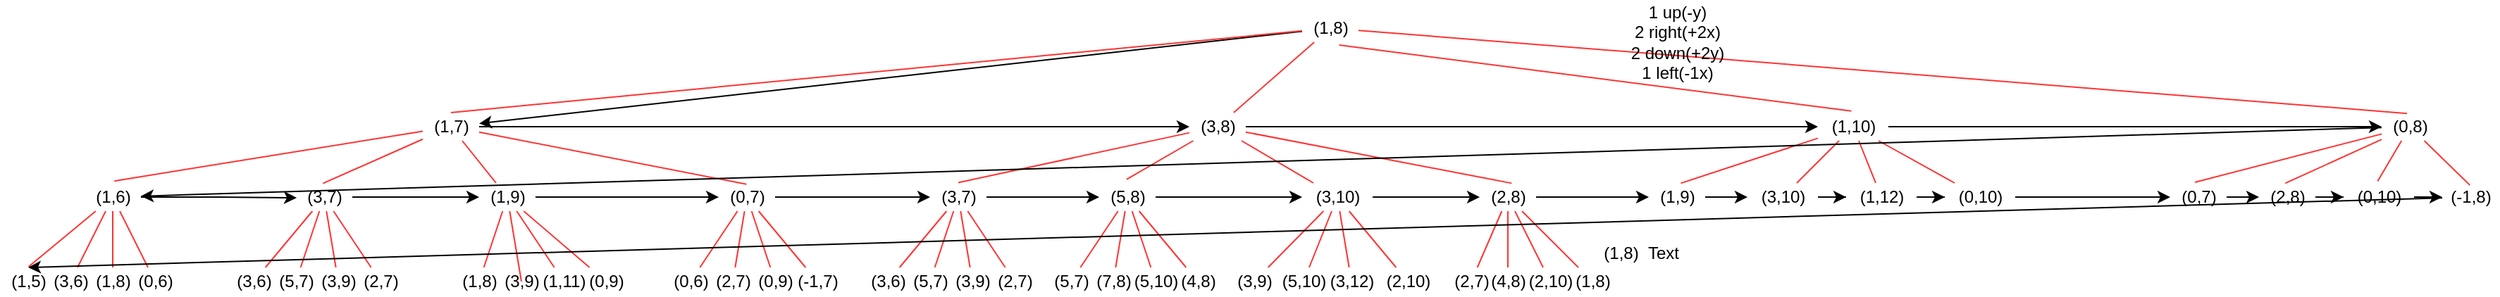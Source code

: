 <mxfile version="15.9.6" type="github"><diagram id="B6k4CGEWawJxauF2pvro" name="Page-1"><mxGraphModel dx="1808" dy="1735" grid="1" gridSize="10" guides="1" tooltips="1" connect="1" arrows="1" fold="1" page="1" pageScale="1" pageWidth="827" pageHeight="1169" math="0" shadow="0"><root><mxCell id="0"/><mxCell id="1" parent="0"/><mxCell id="XFS7TE2Zkw54wjg-TtOD-16" style="rounded=0;orthogonalLoop=1;jettySize=auto;html=1;" edge="1" parent="1" source="AMGMr02-MeVEU1D3Fm2n-2" target="AMGMr02-MeVEU1D3Fm2n-4"><mxGeometry relative="1" as="geometry"/></mxCell><mxCell id="XFS7TE2Zkw54wjg-TtOD-75" style="edgeStyle=none;rounded=0;orthogonalLoop=1;jettySize=auto;html=1;endArrow=none;endFill=0;strokeColor=#FF3333;fillColor=#f8cecc;" edge="1" parent="1" source="AMGMr02-MeVEU1D3Fm2n-2" target="AMGMr02-MeVEU1D3Fm2n-5"><mxGeometry relative="1" as="geometry"/></mxCell><mxCell id="XFS7TE2Zkw54wjg-TtOD-76" style="edgeStyle=none;rounded=0;orthogonalLoop=1;jettySize=auto;html=1;endArrow=none;endFill=0;strokeColor=#FF3333;entryX=0.5;entryY=0;entryDx=0;entryDy=0;entryPerimeter=0;" edge="1" parent="1" source="AMGMr02-MeVEU1D3Fm2n-2" target="AMGMr02-MeVEU1D3Fm2n-4"><mxGeometry relative="1" as="geometry"><mxPoint x="310" y="-30" as="sourcePoint"/></mxGeometry></mxCell><mxCell id="XFS7TE2Zkw54wjg-TtOD-77" style="edgeStyle=none;rounded=0;orthogonalLoop=1;jettySize=auto;html=1;endArrow=none;endFill=0;strokeColor=#FF3333;entryX=0.474;entryY=-0.057;entryDx=0;entryDy=0;entryPerimeter=0;exitX=0.657;exitY=1.1;exitDx=0;exitDy=0;exitPerimeter=0;" edge="1" parent="1" source="AMGMr02-MeVEU1D3Fm2n-2" target="AMGMr02-MeVEU1D3Fm2n-6"><mxGeometry relative="1" as="geometry"/></mxCell><mxCell id="XFS7TE2Zkw54wjg-TtOD-78" style="edgeStyle=none;rounded=0;orthogonalLoop=1;jettySize=auto;html=1;entryX=0.45;entryY=0.029;entryDx=0;entryDy=0;entryPerimeter=0;endArrow=none;endFill=0;strokeColor=#FF3333;" edge="1" parent="1" source="AMGMr02-MeVEU1D3Fm2n-2" target="AMGMr02-MeVEU1D3Fm2n-7"><mxGeometry relative="1" as="geometry"/></mxCell><mxCell id="AMGMr02-MeVEU1D3Fm2n-2" value="&lt;div&gt;(1,8)&lt;/div&gt;" style="text;html=1;align=center;verticalAlign=middle;resizable=0;points=[];autosize=1;strokeColor=none;fillColor=none;" parent="1" vertex="1"><mxGeometry x="404" width="40" height="20" as="geometry"/></mxCell><mxCell id="AMGMr02-MeVEU1D3Fm2n-3" value="1 up(-y)&lt;br&gt;&lt;div&gt;2 right(+2x)&lt;/div&gt;&lt;div&gt;2 down(+2y)&lt;/div&gt;&lt;div&gt;1 left(-1x)&lt;br&gt;&lt;/div&gt;" style="text;html=1;align=center;verticalAlign=middle;resizable=0;points=[];autosize=1;strokeColor=none;fillColor=none;" parent="1" vertex="1"><mxGeometry x="630" y="-10" width="80" height="60" as="geometry"/></mxCell><mxCell id="XFS7TE2Zkw54wjg-TtOD-17" style="edgeStyle=orthogonalEdgeStyle;rounded=0;orthogonalLoop=1;jettySize=auto;html=1;" edge="1" parent="1" source="AMGMr02-MeVEU1D3Fm2n-4" target="AMGMr02-MeVEU1D3Fm2n-5"><mxGeometry relative="1" as="geometry"/></mxCell><mxCell id="XFS7TE2Zkw54wjg-TtOD-79" style="edgeStyle=none;rounded=0;orthogonalLoop=1;jettySize=auto;html=1;entryX=0.529;entryY=-0.071;entryDx=0;entryDy=0;entryPerimeter=0;endArrow=none;endFill=0;strokeColor=#FF3333;" edge="1" parent="1" source="AMGMr02-MeVEU1D3Fm2n-4" target="AMGMr02-MeVEU1D3Fm2n-8"><mxGeometry relative="1" as="geometry"/></mxCell><mxCell id="XFS7TE2Zkw54wjg-TtOD-80" style="edgeStyle=none;rounded=0;orthogonalLoop=1;jettySize=auto;html=1;entryX=0.479;entryY=0.014;entryDx=0;entryDy=0;entryPerimeter=0;endArrow=none;endFill=0;strokeColor=#FF3333;" edge="1" parent="1" source="AMGMr02-MeVEU1D3Fm2n-4" target="AMGMr02-MeVEU1D3Fm2n-9"><mxGeometry relative="1" as="geometry"/></mxCell><mxCell id="XFS7TE2Zkw54wjg-TtOD-81" style="edgeStyle=none;rounded=0;orthogonalLoop=1;jettySize=auto;html=1;endArrow=none;endFill=0;strokeColor=#FF3333;" edge="1" parent="1" source="AMGMr02-MeVEU1D3Fm2n-4" target="AMGMr02-MeVEU1D3Fm2n-10"><mxGeometry relative="1" as="geometry"/></mxCell><mxCell id="XFS7TE2Zkw54wjg-TtOD-82" style="edgeStyle=none;rounded=0;orthogonalLoop=1;jettySize=auto;html=1;entryX=0.493;entryY=0.043;entryDx=0;entryDy=0;entryPerimeter=0;endArrow=none;endFill=0;strokeColor=#FF3333;" edge="1" parent="1" source="AMGMr02-MeVEU1D3Fm2n-4" target="AMGMr02-MeVEU1D3Fm2n-11"><mxGeometry relative="1" as="geometry"/></mxCell><mxCell id="AMGMr02-MeVEU1D3Fm2n-4" value="(1,7)" style="text;html=1;align=center;verticalAlign=middle;resizable=0;points=[];autosize=1;strokeColor=none;fillColor=none;" parent="1" vertex="1"><mxGeometry x="-220" y="70" width="40" height="20" as="geometry"/></mxCell><mxCell id="XFS7TE2Zkw54wjg-TtOD-19" style="edgeStyle=orthogonalEdgeStyle;rounded=0;orthogonalLoop=1;jettySize=auto;html=1;" edge="1" parent="1" source="AMGMr02-MeVEU1D3Fm2n-5" target="AMGMr02-MeVEU1D3Fm2n-6"><mxGeometry relative="1" as="geometry"/></mxCell><mxCell id="XFS7TE2Zkw54wjg-TtOD-83" style="edgeStyle=none;rounded=0;orthogonalLoop=1;jettySize=auto;html=1;entryX=0.5;entryY=-0.014;entryDx=0;entryDy=0;entryPerimeter=0;endArrow=none;endFill=0;strokeColor=#FF3333;" edge="1" parent="1" source="AMGMr02-MeVEU1D3Fm2n-5" target="AMGMr02-MeVEU1D3Fm2n-12"><mxGeometry relative="1" as="geometry"/></mxCell><mxCell id="XFS7TE2Zkw54wjg-TtOD-84" style="edgeStyle=none;rounded=0;orthogonalLoop=1;jettySize=auto;html=1;entryX=0.486;entryY=-0.129;entryDx=0;entryDy=0;entryPerimeter=0;endArrow=none;endFill=0;strokeColor=#FF3333;" edge="1" parent="1" source="AMGMr02-MeVEU1D3Fm2n-5" target="AMGMr02-MeVEU1D3Fm2n-13"><mxGeometry relative="1" as="geometry"/></mxCell><mxCell id="XFS7TE2Zkw54wjg-TtOD-85" style="edgeStyle=none;rounded=0;orthogonalLoop=1;jettySize=auto;html=1;endArrow=none;endFill=0;strokeColor=#FF3333;" edge="1" parent="1" source="AMGMr02-MeVEU1D3Fm2n-5" target="AMGMr02-MeVEU1D3Fm2n-14"><mxGeometry relative="1" as="geometry"/></mxCell><mxCell id="XFS7TE2Zkw54wjg-TtOD-86" style="edgeStyle=none;rounded=0;orthogonalLoop=1;jettySize=auto;html=1;entryX=0.567;entryY=0.009;entryDx=0;entryDy=0;entryPerimeter=0;endArrow=none;endFill=0;strokeColor=#FF3333;" edge="1" parent="1" source="AMGMr02-MeVEU1D3Fm2n-5" target="AMGMr02-MeVEU1D3Fm2n-15"><mxGeometry relative="1" as="geometry"/></mxCell><mxCell id="AMGMr02-MeVEU1D3Fm2n-5" value="(3,8)" style="text;html=1;align=center;verticalAlign=middle;resizable=0;points=[];autosize=1;strokeColor=none;fillColor=none;" parent="1" vertex="1"><mxGeometry x="324" y="70" width="40" height="20" as="geometry"/></mxCell><mxCell id="XFS7TE2Zkw54wjg-TtOD-20" style="edgeStyle=orthogonalEdgeStyle;rounded=0;orthogonalLoop=1;jettySize=auto;html=1;" edge="1" parent="1" source="AMGMr02-MeVEU1D3Fm2n-6" target="AMGMr02-MeVEU1D3Fm2n-7"><mxGeometry relative="1" as="geometry"/></mxCell><mxCell id="XFS7TE2Zkw54wjg-TtOD-87" style="edgeStyle=none;rounded=0;orthogonalLoop=1;jettySize=auto;html=1;entryX=0.567;entryY=0.009;entryDx=0;entryDy=0;entryPerimeter=0;endArrow=none;endFill=0;strokeColor=#FF3333;" edge="1" parent="1" source="AMGMr02-MeVEU1D3Fm2n-6" target="AMGMr02-MeVEU1D3Fm2n-16"><mxGeometry relative="1" as="geometry"/></mxCell><mxCell id="XFS7TE2Zkw54wjg-TtOD-88" style="edgeStyle=none;rounded=0;orthogonalLoop=1;jettySize=auto;html=1;endArrow=none;endFill=0;strokeColor=#FF3333;" edge="1" parent="1" source="AMGMr02-MeVEU1D3Fm2n-6" target="AMGMr02-MeVEU1D3Fm2n-18"><mxGeometry relative="1" as="geometry"/></mxCell><mxCell id="XFS7TE2Zkw54wjg-TtOD-89" style="edgeStyle=none;rounded=0;orthogonalLoop=1;jettySize=auto;html=1;endArrow=none;endFill=0;strokeColor=#FF3333;" edge="1" parent="1" source="AMGMr02-MeVEU1D3Fm2n-6" target="AMGMr02-MeVEU1D3Fm2n-19"><mxGeometry relative="1" as="geometry"/></mxCell><mxCell id="XFS7TE2Zkw54wjg-TtOD-90" style="edgeStyle=none;rounded=0;orthogonalLoop=1;jettySize=auto;html=1;endArrow=none;endFill=0;strokeColor=#FF3333;" edge="1" parent="1" source="AMGMr02-MeVEU1D3Fm2n-6" target="AMGMr02-MeVEU1D3Fm2n-20"><mxGeometry relative="1" as="geometry"/></mxCell><mxCell id="AMGMr02-MeVEU1D3Fm2n-6" value="(1,10)" style="text;html=1;align=center;verticalAlign=middle;resizable=0;points=[];autosize=1;strokeColor=none;fillColor=none;" parent="1" vertex="1"><mxGeometry x="770" y="70" width="50" height="20" as="geometry"/></mxCell><mxCell id="XFS7TE2Zkw54wjg-TtOD-22" style="rounded=0;orthogonalLoop=1;jettySize=auto;html=1;" edge="1" parent="1" source="AMGMr02-MeVEU1D3Fm2n-7" target="AMGMr02-MeVEU1D3Fm2n-8"><mxGeometry relative="1" as="geometry"/></mxCell><mxCell id="XFS7TE2Zkw54wjg-TtOD-91" style="edgeStyle=none;rounded=0;orthogonalLoop=1;jettySize=auto;html=1;entryX=0.438;entryY=-0.026;entryDx=0;entryDy=0;entryPerimeter=0;endArrow=none;endFill=0;strokeColor=#FF3333;" edge="1" parent="1" source="AMGMr02-MeVEU1D3Fm2n-7" target="AMGMr02-MeVEU1D3Fm2n-21"><mxGeometry relative="1" as="geometry"/></mxCell><mxCell id="XFS7TE2Zkw54wjg-TtOD-92" style="edgeStyle=none;rounded=0;orthogonalLoop=1;jettySize=auto;html=1;entryX=0.466;entryY=0.009;entryDx=0;entryDy=0;entryPerimeter=0;endArrow=none;endFill=0;strokeColor=#FF3333;" edge="1" parent="1" source="AMGMr02-MeVEU1D3Fm2n-7" target="AMGMr02-MeVEU1D3Fm2n-22"><mxGeometry relative="1" as="geometry"/></mxCell><mxCell id="XFS7TE2Zkw54wjg-TtOD-93" style="edgeStyle=none;rounded=0;orthogonalLoop=1;jettySize=auto;html=1;entryX=0.483;entryY=-0.06;entryDx=0;entryDy=0;entryPerimeter=0;endArrow=none;endFill=0;strokeColor=#FF3333;" edge="1" parent="1" source="AMGMr02-MeVEU1D3Fm2n-7" target="AMGMr02-MeVEU1D3Fm2n-23"><mxGeometry relative="1" as="geometry"/></mxCell><mxCell id="XFS7TE2Zkw54wjg-TtOD-94" style="edgeStyle=none;rounded=0;orthogonalLoop=1;jettySize=auto;html=1;entryX=0.492;entryY=0.078;entryDx=0;entryDy=0;entryPerimeter=0;endArrow=none;endFill=0;strokeColor=#FF3333;" edge="1" parent="1" source="AMGMr02-MeVEU1D3Fm2n-7" target="AMGMr02-MeVEU1D3Fm2n-24"><mxGeometry relative="1" as="geometry"/></mxCell><mxCell id="AMGMr02-MeVEU1D3Fm2n-7" value="(0,8)" style="text;html=1;align=center;verticalAlign=middle;resizable=0;points=[];autosize=1;strokeColor=none;fillColor=none;" parent="1" vertex="1"><mxGeometry x="1170" y="70" width="40" height="20" as="geometry"/></mxCell><mxCell id="XFS7TE2Zkw54wjg-TtOD-23" style="edgeStyle=orthogonalEdgeStyle;rounded=0;orthogonalLoop=1;jettySize=auto;html=1;entryX=0.013;entryY=0.525;entryDx=0;entryDy=0;entryPerimeter=0;" edge="1" parent="1" source="AMGMr02-MeVEU1D3Fm2n-8" target="AMGMr02-MeVEU1D3Fm2n-9"><mxGeometry relative="1" as="geometry"/></mxCell><mxCell id="XFS7TE2Zkw54wjg-TtOD-96" style="edgeStyle=none;rounded=0;orthogonalLoop=1;jettySize=auto;html=1;entryX=0.507;entryY=-0.026;entryDx=0;entryDy=0;entryPerimeter=0;endArrow=none;endFill=0;strokeColor=#FF3333;" edge="1" parent="1" source="AMGMr02-MeVEU1D3Fm2n-8" target="AMGMr02-MeVEU1D3Fm2n-25"><mxGeometry relative="1" as="geometry"/></mxCell><mxCell id="XFS7TE2Zkw54wjg-TtOD-97" style="edgeStyle=none;rounded=0;orthogonalLoop=1;jettySize=auto;html=1;endArrow=none;endFill=0;strokeColor=#FF3333;" edge="1" parent="1" source="AMGMr02-MeVEU1D3Fm2n-8" target="AMGMr02-MeVEU1D3Fm2n-26"><mxGeometry relative="1" as="geometry"/></mxCell><mxCell id="XFS7TE2Zkw54wjg-TtOD-98" style="edgeStyle=none;rounded=0;orthogonalLoop=1;jettySize=auto;html=1;endArrow=none;endFill=0;strokeColor=#FF3333;" edge="1" parent="1" source="AMGMr02-MeVEU1D3Fm2n-8" target="AMGMr02-MeVEU1D3Fm2n-28"><mxGeometry relative="1" as="geometry"/></mxCell><mxCell id="XFS7TE2Zkw54wjg-TtOD-99" style="edgeStyle=none;rounded=0;orthogonalLoop=1;jettySize=auto;html=1;endArrow=none;endFill=0;strokeColor=#FF3333;" edge="1" parent="1" source="AMGMr02-MeVEU1D3Fm2n-8" target="AMGMr02-MeVEU1D3Fm2n-29"><mxGeometry relative="1" as="geometry"/></mxCell><mxCell id="AMGMr02-MeVEU1D3Fm2n-8" value="(1,6)" style="text;html=1;align=center;verticalAlign=middle;resizable=0;points=[];autosize=1;strokeColor=none;fillColor=none;" parent="1" vertex="1"><mxGeometry x="-460" y="120" width="40" height="20" as="geometry"/></mxCell><mxCell id="XFS7TE2Zkw54wjg-TtOD-24" style="edgeStyle=orthogonalEdgeStyle;rounded=0;orthogonalLoop=1;jettySize=auto;html=1;" edge="1" parent="1" source="AMGMr02-MeVEU1D3Fm2n-9" target="AMGMr02-MeVEU1D3Fm2n-10"><mxGeometry relative="1" as="geometry"/></mxCell><mxCell id="XFS7TE2Zkw54wjg-TtOD-100" style="edgeStyle=none;rounded=0;orthogonalLoop=1;jettySize=auto;html=1;endArrow=none;endFill=0;strokeColor=#FF3333;" edge="1" parent="1" source="AMGMr02-MeVEU1D3Fm2n-9" target="AMGMr02-MeVEU1D3Fm2n-30"><mxGeometry relative="1" as="geometry"/></mxCell><mxCell id="XFS7TE2Zkw54wjg-TtOD-101" style="edgeStyle=none;rounded=0;orthogonalLoop=1;jettySize=auto;html=1;endArrow=none;endFill=0;strokeColor=#FF3333;" edge="1" parent="1" source="AMGMr02-MeVEU1D3Fm2n-9" target="AMGMr02-MeVEU1D3Fm2n-38"><mxGeometry relative="1" as="geometry"/></mxCell><mxCell id="XFS7TE2Zkw54wjg-TtOD-102" style="edgeStyle=none;rounded=0;orthogonalLoop=1;jettySize=auto;html=1;endArrow=none;endFill=0;strokeColor=#FF3333;" edge="1" parent="1" source="AMGMr02-MeVEU1D3Fm2n-9" target="AMGMr02-MeVEU1D3Fm2n-39"><mxGeometry relative="1" as="geometry"/></mxCell><mxCell id="XFS7TE2Zkw54wjg-TtOD-103" style="edgeStyle=none;rounded=0;orthogonalLoop=1;jettySize=auto;html=1;endArrow=none;endFill=0;strokeColor=#FF3333;" edge="1" parent="1" source="AMGMr02-MeVEU1D3Fm2n-9" target="XFS7TE2Zkw54wjg-TtOD-1"><mxGeometry relative="1" as="geometry"/></mxCell><mxCell id="AMGMr02-MeVEU1D3Fm2n-9" value="&lt;div&gt;(3,7)&lt;/div&gt;" style="text;html=1;align=center;verticalAlign=middle;resizable=0;points=[];autosize=1;strokeColor=none;fillColor=none;" parent="1" vertex="1"><mxGeometry x="-310" y="120" width="40" height="20" as="geometry"/></mxCell><mxCell id="XFS7TE2Zkw54wjg-TtOD-25" style="edgeStyle=orthogonalEdgeStyle;rounded=0;orthogonalLoop=1;jettySize=auto;html=1;" edge="1" parent="1" source="AMGMr02-MeVEU1D3Fm2n-10" target="AMGMr02-MeVEU1D3Fm2n-11"><mxGeometry relative="1" as="geometry"/></mxCell><mxCell id="XFS7TE2Zkw54wjg-TtOD-104" style="edgeStyle=none;rounded=0;orthogonalLoop=1;jettySize=auto;html=1;endArrow=none;endFill=0;strokeColor=#FF3333;" edge="1" parent="1" source="AMGMr02-MeVEU1D3Fm2n-10" target="XFS7TE2Zkw54wjg-TtOD-2"><mxGeometry relative="1" as="geometry"/></mxCell><mxCell id="XFS7TE2Zkw54wjg-TtOD-105" style="edgeStyle=none;rounded=0;orthogonalLoop=1;jettySize=auto;html=1;entryX=-0.1;entryY=0.5;entryDx=0;entryDy=0;entryPerimeter=0;endArrow=none;endFill=0;strokeColor=#FF3333;" edge="1" parent="1" source="AMGMr02-MeVEU1D3Fm2n-10" target="XFS7TE2Zkw54wjg-TtOD-4"><mxGeometry relative="1" as="geometry"/></mxCell><mxCell id="XFS7TE2Zkw54wjg-TtOD-106" style="edgeStyle=none;rounded=0;orthogonalLoop=1;jettySize=auto;html=1;endArrow=none;endFill=0;strokeColor=#FF3333;" edge="1" parent="1" source="AMGMr02-MeVEU1D3Fm2n-10" target="XFS7TE2Zkw54wjg-TtOD-4"><mxGeometry relative="1" as="geometry"/></mxCell><mxCell id="XFS7TE2Zkw54wjg-TtOD-107" style="edgeStyle=none;rounded=0;orthogonalLoop=1;jettySize=auto;html=1;endArrow=none;endFill=0;strokeColor=#FF3333;" edge="1" parent="1" source="AMGMr02-MeVEU1D3Fm2n-10" target="XFS7TE2Zkw54wjg-TtOD-5"><mxGeometry relative="1" as="geometry"/></mxCell><mxCell id="AMGMr02-MeVEU1D3Fm2n-10" value="(1,9)" style="text;html=1;align=center;verticalAlign=middle;resizable=0;points=[];autosize=1;strokeColor=none;fillColor=none;" parent="1" vertex="1"><mxGeometry x="-180" y="120" width="40" height="20" as="geometry"/></mxCell><mxCell id="XFS7TE2Zkw54wjg-TtOD-26" style="edgeStyle=orthogonalEdgeStyle;rounded=0;orthogonalLoop=1;jettySize=auto;html=1;" edge="1" parent="1" source="AMGMr02-MeVEU1D3Fm2n-11" target="AMGMr02-MeVEU1D3Fm2n-12"><mxGeometry relative="1" as="geometry"/></mxCell><mxCell id="XFS7TE2Zkw54wjg-TtOD-108" style="edgeStyle=none;rounded=0;orthogonalLoop=1;jettySize=auto;html=1;endArrow=none;endFill=0;strokeColor=#FF3333;" edge="1" parent="1" source="AMGMr02-MeVEU1D3Fm2n-11" target="XFS7TE2Zkw54wjg-TtOD-6"><mxGeometry relative="1" as="geometry"/></mxCell><mxCell id="XFS7TE2Zkw54wjg-TtOD-109" style="edgeStyle=none;rounded=0;orthogonalLoop=1;jettySize=auto;html=1;endArrow=none;endFill=0;strokeColor=#FF3333;" edge="1" parent="1" source="AMGMr02-MeVEU1D3Fm2n-11" target="XFS7TE2Zkw54wjg-TtOD-7"><mxGeometry relative="1" as="geometry"/></mxCell><mxCell id="XFS7TE2Zkw54wjg-TtOD-110" style="edgeStyle=none;rounded=0;orthogonalLoop=1;jettySize=auto;html=1;endArrow=none;endFill=0;strokeColor=#FF3333;" edge="1" parent="1" source="AMGMr02-MeVEU1D3Fm2n-11" target="XFS7TE2Zkw54wjg-TtOD-8"><mxGeometry relative="1" as="geometry"/></mxCell><mxCell id="XFS7TE2Zkw54wjg-TtOD-111" style="edgeStyle=none;rounded=0;orthogonalLoop=1;jettySize=auto;html=1;endArrow=none;endFill=0;strokeColor=#FF3333;" edge="1" parent="1" source="AMGMr02-MeVEU1D3Fm2n-11" target="XFS7TE2Zkw54wjg-TtOD-9"><mxGeometry relative="1" as="geometry"/></mxCell><mxCell id="AMGMr02-MeVEU1D3Fm2n-11" value="(0,7)" style="text;html=1;align=center;verticalAlign=middle;resizable=0;points=[];autosize=1;strokeColor=none;fillColor=none;" parent="1" vertex="1"><mxGeometry x="-10" y="120" width="40" height="20" as="geometry"/></mxCell><mxCell id="XFS7TE2Zkw54wjg-TtOD-27" style="edgeStyle=orthogonalEdgeStyle;rounded=0;orthogonalLoop=1;jettySize=auto;html=1;entryX=0;entryY=0.5;entryDx=0;entryDy=0;entryPerimeter=0;" edge="1" parent="1" source="AMGMr02-MeVEU1D3Fm2n-12" target="AMGMr02-MeVEU1D3Fm2n-13"><mxGeometry relative="1" as="geometry"/></mxCell><mxCell id="XFS7TE2Zkw54wjg-TtOD-112" style="edgeStyle=none;rounded=0;orthogonalLoop=1;jettySize=auto;html=1;endArrow=none;endFill=0;strokeColor=#FF3333;" edge="1" parent="1" source="AMGMr02-MeVEU1D3Fm2n-12" target="XFS7TE2Zkw54wjg-TtOD-10"><mxGeometry relative="1" as="geometry"/></mxCell><mxCell id="XFS7TE2Zkw54wjg-TtOD-113" style="edgeStyle=none;rounded=0;orthogonalLoop=1;jettySize=auto;html=1;endArrow=none;endFill=0;strokeColor=#FF3333;" edge="1" parent="1" source="AMGMr02-MeVEU1D3Fm2n-12" target="XFS7TE2Zkw54wjg-TtOD-11"><mxGeometry relative="1" as="geometry"/></mxCell><mxCell id="XFS7TE2Zkw54wjg-TtOD-114" style="edgeStyle=none;rounded=0;orthogonalLoop=1;jettySize=auto;html=1;endArrow=none;endFill=0;strokeColor=#FF3333;" edge="1" parent="1" source="AMGMr02-MeVEU1D3Fm2n-12" target="XFS7TE2Zkw54wjg-TtOD-13"><mxGeometry relative="1" as="geometry"/></mxCell><mxCell id="XFS7TE2Zkw54wjg-TtOD-115" style="edgeStyle=none;rounded=0;orthogonalLoop=1;jettySize=auto;html=1;endArrow=none;endFill=0;strokeColor=#FF3333;" edge="1" parent="1" source="AMGMr02-MeVEU1D3Fm2n-12" target="XFS7TE2Zkw54wjg-TtOD-14"><mxGeometry relative="1" as="geometry"/></mxCell><mxCell id="AMGMr02-MeVEU1D3Fm2n-12" value="(3,7)" style="text;html=1;align=center;verticalAlign=middle;resizable=0;points=[];autosize=1;strokeColor=none;fillColor=none;" parent="1" vertex="1"><mxGeometry x="140" y="120" width="40" height="20" as="geometry"/></mxCell><mxCell id="XFS7TE2Zkw54wjg-TtOD-29" style="edgeStyle=orthogonalEdgeStyle;rounded=0;orthogonalLoop=1;jettySize=auto;html=1;" edge="1" parent="1" source="AMGMr02-MeVEU1D3Fm2n-13" target="AMGMr02-MeVEU1D3Fm2n-14"><mxGeometry relative="1" as="geometry"/></mxCell><mxCell id="XFS7TE2Zkw54wjg-TtOD-116" style="edgeStyle=none;rounded=0;orthogonalLoop=1;jettySize=auto;html=1;endArrow=none;endFill=0;strokeColor=#FF3333;" edge="1" parent="1" source="AMGMr02-MeVEU1D3Fm2n-13" target="XFS7TE2Zkw54wjg-TtOD-62"><mxGeometry relative="1" as="geometry"/></mxCell><mxCell id="XFS7TE2Zkw54wjg-TtOD-117" style="edgeStyle=none;rounded=0;orthogonalLoop=1;jettySize=auto;html=1;endArrow=none;endFill=0;strokeColor=#FF3333;" edge="1" parent="1" source="AMGMr02-MeVEU1D3Fm2n-13" target="XFS7TE2Zkw54wjg-TtOD-63"><mxGeometry relative="1" as="geometry"/></mxCell><mxCell id="XFS7TE2Zkw54wjg-TtOD-118" style="edgeStyle=none;rounded=0;orthogonalLoop=1;jettySize=auto;html=1;endArrow=none;endFill=0;strokeColor=#FF3333;" edge="1" parent="1" source="AMGMr02-MeVEU1D3Fm2n-13" target="XFS7TE2Zkw54wjg-TtOD-64"><mxGeometry relative="1" as="geometry"/></mxCell><mxCell id="XFS7TE2Zkw54wjg-TtOD-119" style="edgeStyle=none;rounded=0;orthogonalLoop=1;jettySize=auto;html=1;endArrow=none;endFill=0;strokeColor=#FF3333;" edge="1" parent="1" source="AMGMr02-MeVEU1D3Fm2n-13" target="XFS7TE2Zkw54wjg-TtOD-65"><mxGeometry relative="1" as="geometry"/></mxCell><mxCell id="AMGMr02-MeVEU1D3Fm2n-13" value="(5,8)" style="text;html=1;align=center;verticalAlign=middle;resizable=0;points=[];autosize=1;strokeColor=none;fillColor=none;" parent="1" vertex="1"><mxGeometry x="260" y="120" width="40" height="20" as="geometry"/></mxCell><mxCell id="XFS7TE2Zkw54wjg-TtOD-30" style="edgeStyle=orthogonalEdgeStyle;rounded=0;orthogonalLoop=1;jettySize=auto;html=1;" edge="1" parent="1" source="AMGMr02-MeVEU1D3Fm2n-14" target="AMGMr02-MeVEU1D3Fm2n-15"><mxGeometry relative="1" as="geometry"/></mxCell><mxCell id="XFS7TE2Zkw54wjg-TtOD-120" style="edgeStyle=none;rounded=0;orthogonalLoop=1;jettySize=auto;html=1;endArrow=none;endFill=0;strokeColor=#FF3333;" edge="1" parent="1" source="AMGMr02-MeVEU1D3Fm2n-14" target="XFS7TE2Zkw54wjg-TtOD-66"><mxGeometry relative="1" as="geometry"/></mxCell><mxCell id="XFS7TE2Zkw54wjg-TtOD-121" style="edgeStyle=none;rounded=0;orthogonalLoop=1;jettySize=auto;html=1;endArrow=none;endFill=0;strokeColor=#FF3333;" edge="1" parent="1" source="AMGMr02-MeVEU1D3Fm2n-14" target="XFS7TE2Zkw54wjg-TtOD-67"><mxGeometry relative="1" as="geometry"/></mxCell><mxCell id="XFS7TE2Zkw54wjg-TtOD-122" style="edgeStyle=none;rounded=0;orthogonalLoop=1;jettySize=auto;html=1;endArrow=none;endFill=0;strokeColor=#FF3333;" edge="1" parent="1" source="AMGMr02-MeVEU1D3Fm2n-14" target="XFS7TE2Zkw54wjg-TtOD-69"><mxGeometry relative="1" as="geometry"/></mxCell><mxCell id="XFS7TE2Zkw54wjg-TtOD-123" style="edgeStyle=none;rounded=0;orthogonalLoop=1;jettySize=auto;html=1;endArrow=none;endFill=0;strokeColor=#FF3333;" edge="1" parent="1" source="AMGMr02-MeVEU1D3Fm2n-14" target="XFS7TE2Zkw54wjg-TtOD-68"><mxGeometry relative="1" as="geometry"/></mxCell><mxCell id="AMGMr02-MeVEU1D3Fm2n-14" value="(3,10)" style="text;html=1;align=center;verticalAlign=middle;resizable=0;points=[];autosize=1;strokeColor=none;fillColor=none;" parent="1" vertex="1"><mxGeometry x="404" y="120" width="50" height="20" as="geometry"/></mxCell><mxCell id="XFS7TE2Zkw54wjg-TtOD-31" style="edgeStyle=orthogonalEdgeStyle;rounded=0;orthogonalLoop=1;jettySize=auto;html=1;" edge="1" parent="1" source="AMGMr02-MeVEU1D3Fm2n-15" target="AMGMr02-MeVEU1D3Fm2n-16"><mxGeometry relative="1" as="geometry"/></mxCell><mxCell id="XFS7TE2Zkw54wjg-TtOD-124" style="edgeStyle=none;rounded=0;orthogonalLoop=1;jettySize=auto;html=1;endArrow=none;endFill=0;strokeColor=#FF3333;" edge="1" parent="1" source="AMGMr02-MeVEU1D3Fm2n-15" target="XFS7TE2Zkw54wjg-TtOD-70"><mxGeometry relative="1" as="geometry"/></mxCell><mxCell id="XFS7TE2Zkw54wjg-TtOD-125" style="edgeStyle=none;rounded=0;orthogonalLoop=1;jettySize=auto;html=1;endArrow=none;endFill=0;strokeColor=#FF3333;" edge="1" parent="1" source="AMGMr02-MeVEU1D3Fm2n-15" target="XFS7TE2Zkw54wjg-TtOD-71"><mxGeometry relative="1" as="geometry"/></mxCell><mxCell id="XFS7TE2Zkw54wjg-TtOD-126" style="edgeStyle=none;rounded=0;orthogonalLoop=1;jettySize=auto;html=1;endArrow=none;endFill=0;strokeColor=#FF3333;" edge="1" parent="1" source="AMGMr02-MeVEU1D3Fm2n-15" target="XFS7TE2Zkw54wjg-TtOD-72"><mxGeometry relative="1" as="geometry"/></mxCell><mxCell id="XFS7TE2Zkw54wjg-TtOD-127" style="edgeStyle=none;rounded=0;orthogonalLoop=1;jettySize=auto;html=1;endArrow=none;endFill=0;strokeColor=#FF3333;" edge="1" parent="1" source="AMGMr02-MeVEU1D3Fm2n-15" target="XFS7TE2Zkw54wjg-TtOD-73"><mxGeometry relative="1" as="geometry"/></mxCell><mxCell id="AMGMr02-MeVEU1D3Fm2n-15" value="&lt;div&gt;(2,8)&lt;/div&gt;" style="text;html=1;align=center;verticalAlign=middle;resizable=0;points=[];autosize=1;strokeColor=none;fillColor=none;" parent="1" vertex="1"><mxGeometry x="530" y="120" width="40" height="20" as="geometry"/></mxCell><mxCell id="XFS7TE2Zkw54wjg-TtOD-34" style="edgeStyle=orthogonalEdgeStyle;rounded=0;orthogonalLoop=1;jettySize=auto;html=1;" edge="1" parent="1" source="AMGMr02-MeVEU1D3Fm2n-16" target="AMGMr02-MeVEU1D3Fm2n-18"><mxGeometry relative="1" as="geometry"/></mxCell><mxCell id="AMGMr02-MeVEU1D3Fm2n-16" value="(1,9)" style="text;html=1;align=center;verticalAlign=middle;resizable=0;points=[];autosize=1;strokeColor=none;fillColor=none;" parent="1" vertex="1"><mxGeometry x="650" y="120" width="40" height="20" as="geometry"/></mxCell><mxCell id="XFS7TE2Zkw54wjg-TtOD-35" style="edgeStyle=orthogonalEdgeStyle;rounded=0;orthogonalLoop=1;jettySize=auto;html=1;" edge="1" parent="1" source="AMGMr02-MeVEU1D3Fm2n-18" target="AMGMr02-MeVEU1D3Fm2n-19"><mxGeometry relative="1" as="geometry"/></mxCell><mxCell id="AMGMr02-MeVEU1D3Fm2n-18" value="(3,10)" style="text;html=1;align=center;verticalAlign=middle;resizable=0;points=[];autosize=1;strokeColor=none;fillColor=none;" parent="1" vertex="1"><mxGeometry x="720" y="120" width="50" height="20" as="geometry"/></mxCell><mxCell id="XFS7TE2Zkw54wjg-TtOD-36" style="edgeStyle=orthogonalEdgeStyle;rounded=0;orthogonalLoop=1;jettySize=auto;html=1;" edge="1" parent="1" source="AMGMr02-MeVEU1D3Fm2n-19" target="AMGMr02-MeVEU1D3Fm2n-20"><mxGeometry relative="1" as="geometry"/></mxCell><mxCell id="AMGMr02-MeVEU1D3Fm2n-19" value="(1,12)" style="text;html=1;align=center;verticalAlign=middle;resizable=0;points=[];autosize=1;strokeColor=none;fillColor=none;" parent="1" vertex="1"><mxGeometry x="790" y="120" width="50" height="20" as="geometry"/></mxCell><mxCell id="XFS7TE2Zkw54wjg-TtOD-37" style="edgeStyle=orthogonalEdgeStyle;rounded=0;orthogonalLoop=1;jettySize=auto;html=1;" edge="1" parent="1" source="AMGMr02-MeVEU1D3Fm2n-20" target="AMGMr02-MeVEU1D3Fm2n-21"><mxGeometry relative="1" as="geometry"/></mxCell><mxCell id="AMGMr02-MeVEU1D3Fm2n-20" value="(0,10)" style="text;html=1;align=center;verticalAlign=middle;resizable=0;points=[];autosize=1;strokeColor=none;fillColor=none;" parent="1" vertex="1"><mxGeometry x="860" y="120" width="50" height="20" as="geometry"/></mxCell><mxCell id="XFS7TE2Zkw54wjg-TtOD-39" style="edgeStyle=orthogonalEdgeStyle;rounded=0;orthogonalLoop=1;jettySize=auto;html=1;" edge="1" parent="1" source="AMGMr02-MeVEU1D3Fm2n-21" target="AMGMr02-MeVEU1D3Fm2n-22"><mxGeometry relative="1" as="geometry"/></mxCell><mxCell id="AMGMr02-MeVEU1D3Fm2n-21" value="(0,7)" style="text;html=1;align=center;verticalAlign=middle;resizable=0;points=[];autosize=1;strokeColor=none;fillColor=none;" parent="1" vertex="1"><mxGeometry x="1020" y="120" width="40" height="20" as="geometry"/></mxCell><mxCell id="XFS7TE2Zkw54wjg-TtOD-40" style="edgeStyle=orthogonalEdgeStyle;rounded=0;orthogonalLoop=1;jettySize=auto;html=1;" edge="1" parent="1" source="AMGMr02-MeVEU1D3Fm2n-22" target="AMGMr02-MeVEU1D3Fm2n-23"><mxGeometry relative="1" as="geometry"/></mxCell><mxCell id="AMGMr02-MeVEU1D3Fm2n-22" value="(2,8)" style="text;html=1;align=center;verticalAlign=middle;resizable=0;points=[];autosize=1;strokeColor=none;fillColor=none;" parent="1" vertex="1"><mxGeometry x="1083" y="120" width="40" height="20" as="geometry"/></mxCell><mxCell id="XFS7TE2Zkw54wjg-TtOD-58" style="edgeStyle=none;rounded=0;orthogonalLoop=1;jettySize=auto;html=1;endArrow=classic;endFill=1;strokeColor=#000000;" edge="1" parent="1" source="AMGMr02-MeVEU1D3Fm2n-23" target="AMGMr02-MeVEU1D3Fm2n-24"><mxGeometry relative="1" as="geometry"/></mxCell><mxCell id="AMGMr02-MeVEU1D3Fm2n-23" value="(0,10)" style="text;html=1;align=center;verticalAlign=middle;resizable=0;points=[];autosize=1;strokeColor=none;fillColor=none;" parent="1" vertex="1"><mxGeometry x="1143" y="120" width="50" height="20" as="geometry"/></mxCell><mxCell id="XFS7TE2Zkw54wjg-TtOD-59" style="edgeStyle=none;rounded=0;orthogonalLoop=1;jettySize=auto;html=1;endArrow=classic;endFill=1;strokeColor=#000000;entryX=0.5;entryY=0;entryDx=0;entryDy=0;entryPerimeter=0;" edge="1" parent="1" source="AMGMr02-MeVEU1D3Fm2n-24" target="AMGMr02-MeVEU1D3Fm2n-25"><mxGeometry relative="1" as="geometry"/></mxCell><mxCell id="AMGMr02-MeVEU1D3Fm2n-24" value="(-1,8)" style="text;html=1;align=center;verticalAlign=middle;resizable=0;points=[];autosize=1;strokeColor=none;fillColor=none;" parent="1" vertex="1"><mxGeometry x="1213" y="120" width="40" height="20" as="geometry"/></mxCell><mxCell id="AMGMr02-MeVEU1D3Fm2n-25" value="(1,5)" style="text;html=1;align=center;verticalAlign=middle;resizable=0;points=[];autosize=1;strokeColor=none;fillColor=none;" parent="1" vertex="1"><mxGeometry x="-520" y="180" width="40" height="20" as="geometry"/></mxCell><mxCell id="AMGMr02-MeVEU1D3Fm2n-26" value="(3,6)" style="text;html=1;align=center;verticalAlign=middle;resizable=0;points=[];autosize=1;strokeColor=none;fillColor=none;" parent="1" vertex="1"><mxGeometry x="-490" y="180" width="40" height="20" as="geometry"/></mxCell><mxCell id="AMGMr02-MeVEU1D3Fm2n-28" value="(1,8)" style="text;html=1;align=center;verticalAlign=middle;resizable=0;points=[];autosize=1;strokeColor=none;fillColor=none;" parent="1" vertex="1"><mxGeometry x="-460" y="180" width="40" height="20" as="geometry"/></mxCell><mxCell id="AMGMr02-MeVEU1D3Fm2n-29" value="(0,6)" style="text;html=1;align=center;verticalAlign=middle;resizable=0;points=[];autosize=1;strokeColor=none;fillColor=none;" parent="1" vertex="1"><mxGeometry x="-430" y="180" width="40" height="20" as="geometry"/></mxCell><mxCell id="AMGMr02-MeVEU1D3Fm2n-30" value="(3,6)" style="text;html=1;align=center;verticalAlign=middle;resizable=0;points=[];autosize=1;strokeColor=none;fillColor=none;" parent="1" vertex="1"><mxGeometry x="-360" y="180" width="40" height="20" as="geometry"/></mxCell><mxCell id="AMGMr02-MeVEU1D3Fm2n-38" value="(5,7)" style="text;html=1;align=center;verticalAlign=middle;resizable=0;points=[];autosize=1;strokeColor=none;fillColor=none;" parent="1" vertex="1"><mxGeometry x="-330" y="180" width="40" height="20" as="geometry"/></mxCell><mxCell id="AMGMr02-MeVEU1D3Fm2n-39" value="(3,9)" style="text;html=1;align=center;verticalAlign=middle;resizable=0;points=[];autosize=1;strokeColor=none;fillColor=none;" parent="1" vertex="1"><mxGeometry x="-300" y="180" width="40" height="20" as="geometry"/></mxCell><mxCell id="XFS7TE2Zkw54wjg-TtOD-1" value="(2,7)" style="text;html=1;align=center;verticalAlign=middle;resizable=0;points=[];autosize=1;strokeColor=none;fillColor=none;" vertex="1" parent="1"><mxGeometry x="-270" y="180" width="40" height="20" as="geometry"/></mxCell><mxCell id="XFS7TE2Zkw54wjg-TtOD-2" value="(1,8)" style="text;html=1;align=center;verticalAlign=middle;resizable=0;points=[];autosize=1;strokeColor=none;fillColor=none;" vertex="1" parent="1"><mxGeometry x="-200" y="180" width="40" height="20" as="geometry"/></mxCell><mxCell id="XFS7TE2Zkw54wjg-TtOD-3" value="(3,9)" style="text;html=1;align=center;verticalAlign=middle;resizable=0;points=[];autosize=1;strokeColor=none;fillColor=none;" vertex="1" parent="1"><mxGeometry x="-170" y="180" width="40" height="20" as="geometry"/></mxCell><mxCell id="XFS7TE2Zkw54wjg-TtOD-4" value="(1,11)" style="text;html=1;align=center;verticalAlign=middle;resizable=0;points=[];autosize=1;strokeColor=none;fillColor=none;" vertex="1" parent="1"><mxGeometry x="-145" y="180" width="50" height="20" as="geometry"/></mxCell><mxCell id="XFS7TE2Zkw54wjg-TtOD-5" value="&lt;div&gt;(0,9)&lt;/div&gt;" style="text;html=1;align=center;verticalAlign=middle;resizable=0;points=[];autosize=1;strokeColor=none;fillColor=none;" vertex="1" parent="1"><mxGeometry x="-110" y="180" width="40" height="20" as="geometry"/></mxCell><mxCell id="XFS7TE2Zkw54wjg-TtOD-6" value="(0,6)" style="text;html=1;align=center;verticalAlign=middle;resizable=0;points=[];autosize=1;strokeColor=none;fillColor=none;" vertex="1" parent="1"><mxGeometry x="-50" y="180" width="40" height="20" as="geometry"/></mxCell><mxCell id="XFS7TE2Zkw54wjg-TtOD-7" value="(2,7)" style="text;html=1;align=center;verticalAlign=middle;resizable=0;points=[];autosize=1;strokeColor=none;fillColor=none;" vertex="1" parent="1"><mxGeometry x="-20" y="180" width="40" height="20" as="geometry"/></mxCell><mxCell id="XFS7TE2Zkw54wjg-TtOD-8" value="&lt;div&gt;(0,9)&lt;/div&gt;" style="text;html=1;align=center;verticalAlign=middle;resizable=0;points=[];autosize=1;strokeColor=none;fillColor=none;" vertex="1" parent="1"><mxGeometry x="10" y="180" width="40" height="20" as="geometry"/></mxCell><mxCell id="XFS7TE2Zkw54wjg-TtOD-9" value="(-1,7)" style="text;html=1;align=center;verticalAlign=middle;resizable=0;points=[];autosize=1;strokeColor=none;fillColor=none;" vertex="1" parent="1"><mxGeometry x="40" y="180" width="40" height="20" as="geometry"/></mxCell><mxCell id="XFS7TE2Zkw54wjg-TtOD-10" value="(3,6)" style="text;html=1;align=center;verticalAlign=middle;resizable=0;points=[];autosize=1;strokeColor=none;fillColor=none;" vertex="1" parent="1"><mxGeometry x="90" y="180" width="40" height="20" as="geometry"/></mxCell><mxCell id="XFS7TE2Zkw54wjg-TtOD-11" value="(5,7)" style="text;html=1;align=center;verticalAlign=middle;resizable=0;points=[];autosize=1;strokeColor=none;fillColor=none;" vertex="1" parent="1"><mxGeometry x="120" y="180" width="40" height="20" as="geometry"/></mxCell><mxCell id="XFS7TE2Zkw54wjg-TtOD-13" value="(3,9)" style="text;html=1;align=center;verticalAlign=middle;resizable=0;points=[];autosize=1;strokeColor=none;fillColor=none;" vertex="1" parent="1"><mxGeometry x="150" y="180" width="40" height="20" as="geometry"/></mxCell><mxCell id="XFS7TE2Zkw54wjg-TtOD-14" value="(2,7)" style="text;html=1;align=center;verticalAlign=middle;resizable=0;points=[];autosize=1;strokeColor=none;fillColor=none;" vertex="1" parent="1"><mxGeometry x="180" y="180" width="40" height="20" as="geometry"/></mxCell><mxCell id="XFS7TE2Zkw54wjg-TtOD-62" value="(5,7)" style="text;html=1;align=center;verticalAlign=middle;resizable=0;points=[];autosize=1;strokeColor=none;fillColor=none;" vertex="1" parent="1"><mxGeometry x="220" y="180" width="40" height="20" as="geometry"/></mxCell><mxCell id="XFS7TE2Zkw54wjg-TtOD-63" value="(7,8)" style="text;html=1;align=center;verticalAlign=middle;resizable=0;points=[];autosize=1;strokeColor=none;fillColor=none;" vertex="1" parent="1"><mxGeometry x="250" y="180" width="40" height="20" as="geometry"/></mxCell><mxCell id="XFS7TE2Zkw54wjg-TtOD-64" value="(5,10)" style="text;html=1;align=center;verticalAlign=middle;resizable=0;points=[];autosize=1;strokeColor=none;fillColor=none;" vertex="1" parent="1"><mxGeometry x="275" y="180" width="50" height="20" as="geometry"/></mxCell><mxCell id="XFS7TE2Zkw54wjg-TtOD-65" value="(4,8)" style="text;html=1;align=center;verticalAlign=middle;resizable=0;points=[];autosize=1;strokeColor=none;fillColor=none;" vertex="1" parent="1"><mxGeometry x="310" y="180" width="40" height="20" as="geometry"/></mxCell><mxCell id="XFS7TE2Zkw54wjg-TtOD-66" value="(3,9)" style="text;html=1;align=center;verticalAlign=middle;resizable=0;points=[];autosize=1;strokeColor=none;fillColor=none;" vertex="1" parent="1"><mxGeometry x="350" y="180" width="40" height="20" as="geometry"/></mxCell><mxCell id="XFS7TE2Zkw54wjg-TtOD-67" value="(5,10)" style="text;html=1;align=center;verticalAlign=middle;resizable=0;points=[];autosize=1;strokeColor=none;fillColor=none;" vertex="1" parent="1"><mxGeometry x="380" y="180" width="50" height="20" as="geometry"/></mxCell><mxCell id="XFS7TE2Zkw54wjg-TtOD-68" value="(2,10)" style="text;html=1;align=center;verticalAlign=middle;resizable=0;points=[];autosize=1;strokeColor=none;fillColor=none;" vertex="1" parent="1"><mxGeometry x="454" y="180" width="50" height="20" as="geometry"/></mxCell><mxCell id="XFS7TE2Zkw54wjg-TtOD-69" value="(3,12)" style="text;html=1;align=center;verticalAlign=middle;resizable=0;points=[];autosize=1;strokeColor=none;fillColor=none;" vertex="1" parent="1"><mxGeometry x="414" y="180" width="50" height="20" as="geometry"/></mxCell><mxCell id="XFS7TE2Zkw54wjg-TtOD-70" value="(2,7)" style="text;html=1;align=center;verticalAlign=middle;resizable=0;points=[];autosize=1;strokeColor=none;fillColor=none;" vertex="1" parent="1"><mxGeometry x="504" y="180" width="40" height="20" as="geometry"/></mxCell><mxCell id="XFS7TE2Zkw54wjg-TtOD-71" value="(4,8)" style="text;html=1;align=center;verticalAlign=middle;resizable=0;points=[];autosize=1;strokeColor=none;fillColor=none;" vertex="1" parent="1"><mxGeometry x="530" y="180" width="40" height="20" as="geometry"/></mxCell><mxCell id="XFS7TE2Zkw54wjg-TtOD-72" value="(2,10)" style="text;html=1;align=center;verticalAlign=middle;resizable=0;points=[];autosize=1;strokeColor=none;fillColor=none;" vertex="1" parent="1"><mxGeometry x="555" y="180" width="50" height="20" as="geometry"/></mxCell><mxCell id="XFS7TE2Zkw54wjg-TtOD-73" value="(1,8)" style="text;html=1;align=center;verticalAlign=middle;resizable=0;points=[];autosize=1;strokeColor=none;fillColor=none;" vertex="1" parent="1"><mxGeometry x="590" y="180" width="40" height="20" as="geometry"/></mxCell><mxCell id="XFS7TE2Zkw54wjg-TtOD-128" value="(1,8)" style="text;html=1;align=center;verticalAlign=middle;resizable=0;points=[];autosize=1;strokeColor=none;fillColor=none;" vertex="1" parent="1"><mxGeometry x="610" y="160" width="40" height="20" as="geometry"/></mxCell><mxCell id="XFS7TE2Zkw54wjg-TtOD-129" value="Text" style="text;html=1;align=center;verticalAlign=middle;resizable=0;points=[];autosize=1;strokeColor=none;fillColor=none;" vertex="1" parent="1"><mxGeometry x="640" y="160" width="40" height="20" as="geometry"/></mxCell></root></mxGraphModel></diagram></mxfile>